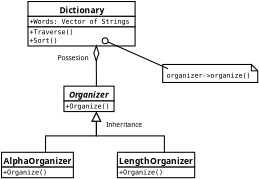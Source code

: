 <?xml version="1.0"?>
<diagram xmlns:dia="http://www.lysator.liu.se/~alla/dia/">
  <diagramdata>
    <attribute name="background">
      <color val="#ffffff"/>
    </attribute>
    <attribute name="paper">
      <composite type="paper">
        <attribute name="name">
          <string>#A4#</string>
        </attribute>
        <attribute name="tmargin">
          <real val="2.82"/>
        </attribute>
        <attribute name="bmargin">
          <real val="2.82"/>
        </attribute>
        <attribute name="lmargin">
          <real val="2.82"/>
        </attribute>
        <attribute name="rmargin">
          <real val="2.82"/>
        </attribute>
        <attribute name="is_portrait">
          <boolean val="true"/>
        </attribute>
        <attribute name="scaling">
          <real val="0.529"/>
        </attribute>
        <attribute name="fitto">
          <boolean val="false"/>
        </attribute>
      </composite>
    </attribute>
    <attribute name="grid">
      <composite type="grid">
        <attribute name="width_x">
          <real val="1"/>
        </attribute>
        <attribute name="width_y">
          <real val="1"/>
        </attribute>
        <attribute name="visible_x">
          <int val="1"/>
        </attribute>
        <attribute name="visible_y">
          <int val="1"/>
        </attribute>
      </composite>
    </attribute>
    <attribute name="guides">
      <composite type="guides">
        <attribute name="hguides"/>
        <attribute name="vguides"/>
      </composite>
    </attribute>
  </diagramdata>
  <layer name="Fundo" visible="true">
    <object type="UML - Class" version="0" id="O0">
      <attribute name="obj_pos">
        <point val="-1.1,0.85"/>
      </attribute>
      <attribute name="obj_bb">
        <rectangle val="-1.15,0.8;11.87,5.1"/>
      </attribute>
      <attribute name="elem_corner">
        <point val="-1.1,0.85"/>
      </attribute>
      <attribute name="elem_width">
        <real val="12.92"/>
      </attribute>
      <attribute name="elem_height">
        <real val="4.2"/>
      </attribute>
      <attribute name="name">
        <string>#Dictionary#</string>
      </attribute>
      <attribute name="stereotype">
        <string/>
      </attribute>
      <attribute name="abstract">
        <boolean val="false"/>
      </attribute>
      <attribute name="suppress_attributes">
        <boolean val="false"/>
      </attribute>
      <attribute name="suppress_operations">
        <boolean val="false"/>
      </attribute>
      <attribute name="visible_attributes">
        <boolean val="true"/>
      </attribute>
      <attribute name="visible_operations">
        <boolean val="true"/>
      </attribute>
      <attribute name="attributes">
        <composite type="umlattribute">
          <attribute name="name">
            <string>#Words#</string>
          </attribute>
          <attribute name="type">
            <string>#Vector of Strings#</string>
          </attribute>
          <attribute name="value">
            <string/>
          </attribute>
          <attribute name="visibility">
            <enum val="0"/>
          </attribute>
          <attribute name="abstract">
            <boolean val="false"/>
          </attribute>
          <attribute name="class_scope">
            <boolean val="false"/>
          </attribute>
        </composite>
      </attribute>
      <attribute name="operations">
        <composite type="umloperation">
          <attribute name="name">
            <string>#Traverse#</string>
          </attribute>
          <attribute name="type">
            <string/>
          </attribute>
          <attribute name="visibility">
            <enum val="0"/>
          </attribute>
          <attribute name="abstract">
            <boolean val="false"/>
          </attribute>
          <attribute name="class_scope">
            <boolean val="false"/>
          </attribute>
          <attribute name="parameters"/>
        </composite>
        <composite type="umloperation">
          <attribute name="name">
            <string>#Sort#</string>
          </attribute>
          <attribute name="type">
            <string/>
          </attribute>
          <attribute name="visibility">
            <enum val="0"/>
          </attribute>
          <attribute name="abstract">
            <boolean val="false"/>
          </attribute>
          <attribute name="class_scope">
            <boolean val="false"/>
          </attribute>
          <attribute name="parameters"/>
        </composite>
      </attribute>
      <attribute name="template">
        <boolean val="false"/>
      </attribute>
      <attribute name="templates"/>
    </object>
    <object type="UML - Note" version="0" id="O1">
      <attribute name="obj_pos">
        <point val="11.632,6.8"/>
      </attribute>
      <attribute name="obj_bb">
        <rectangle val="11.582,6.75;22.963,8.55"/>
      </attribute>
      <attribute name="elem_corner">
        <point val="11.632,6.8"/>
      </attribute>
      <attribute name="elem_width">
        <real val="11.281"/>
      </attribute>
      <attribute name="elem_height">
        <real val="1.7"/>
      </attribute>
      <attribute name="text">
        <composite type="text">
          <attribute name="string">
            <string>#organizer-&gt;organize()#</string>
          </attribute>
          <attribute name="font">
            <font name="Courier"/>
          </attribute>
          <attribute name="height">
            <real val="0.8"/>
          </attribute>
          <attribute name="pos">
            <point val="11.982,8.083"/>
          </attribute>
          <attribute name="color">
            <color val="#000000"/>
          </attribute>
          <attribute name="alignment">
            <enum val="0"/>
          </attribute>
        </composite>
      </attribute>
    </object>
    <object type="UML - Implements" version="0" id="O2">
      <attribute name="obj_pos">
        <point val="12.139,7.2"/>
      </attribute>
      <attribute name="obj_bb">
        <rectangle val="5.865,4.234;12.189,7.25"/>
      </attribute>
      <attribute name="conn_endpoints">
        <point val="12.139,7.2"/>
        <point val="5.939,4.45"/>
      </attribute>
      <attribute name="diameter">
        <real val="0.558"/>
      </attribute>
      <attribute name="text">
        <string>##</string>
      </attribute>
      <attribute name="text_pos">
        <point val="9.677,6.2"/>
      </attribute>
    </object>
    <object type="UML - Class" version="0" id="O3">
      <attribute name="obj_pos">
        <point val="2.3,8.85"/>
      </attribute>
      <attribute name="obj_bb">
        <rectangle val="2.25,8.8;8.483,11.3"/>
      </attribute>
      <attribute name="elem_corner">
        <point val="2.3,8.85"/>
      </attribute>
      <attribute name="elem_width">
        <real val="6.133"/>
      </attribute>
      <attribute name="elem_height">
        <real val="2.4"/>
      </attribute>
      <attribute name="name">
        <string>#Organizer#</string>
      </attribute>
      <attribute name="stereotype">
        <string/>
      </attribute>
      <attribute name="abstract">
        <boolean val="true"/>
      </attribute>
      <attribute name="suppress_attributes">
        <boolean val="true"/>
      </attribute>
      <attribute name="suppress_operations">
        <boolean val="false"/>
      </attribute>
      <attribute name="visible_attributes">
        <boolean val="false"/>
      </attribute>
      <attribute name="visible_operations">
        <boolean val="true"/>
      </attribute>
      <attribute name="attributes"/>
      <attribute name="operations">
        <composite type="umloperation">
          <attribute name="name">
            <string>#Organize#</string>
          </attribute>
          <attribute name="type">
            <string/>
          </attribute>
          <attribute name="visibility">
            <enum val="0"/>
          </attribute>
          <attribute name="abstract">
            <boolean val="false"/>
          </attribute>
          <attribute name="class_scope">
            <boolean val="false"/>
          </attribute>
          <attribute name="parameters"/>
        </composite>
      </attribute>
      <attribute name="template">
        <boolean val="false"/>
      </attribute>
      <attribute name="templates"/>
    </object>
    <object type="UML - Association" version="0" id="O4">
      <attribute name="obj_pos">
        <point val="5.366,8.85"/>
      </attribute>
      <attribute name="obj_bb">
        <rectangle val="3.91,3.6;6.816,10.45"/>
      </attribute>
      <attribute name="orth_points">
        <point val="5.366,8.85"/>
        <point val="5.366,7.5"/>
        <point val="5.36,7.5"/>
        <point val="5.36,5.05"/>
      </attribute>
      <attribute name="orth_orient">
        <enum val="1"/>
        <enum val="0"/>
        <enum val="1"/>
      </attribute>
      <attribute name="name">
        <string/>
      </attribute>
      <attribute name="direction">
        <enum val="0"/>
      </attribute>
      <attribute name="ends">
        <composite>
          <attribute name="role">
            <string/>
          </attribute>
          <attribute name="multiplicity">
            <string/>
          </attribute>
          <attribute name="arrow">
            <boolean val="false"/>
          </attribute>
          <attribute name="aggregate">
            <enum val="0"/>
          </attribute>
        </composite>
        <composite>
          <attribute name="role">
            <string/>
          </attribute>
          <attribute name="multiplicity">
            <string/>
          </attribute>
          <attribute name="arrow">
            <boolean val="false"/>
          </attribute>
          <attribute name="aggregate">
            <enum val="1"/>
          </attribute>
        </composite>
      </attribute>
      <connections>
        <connection handle="0" to="O3" connection="1"/>
        <connection handle="1" to="O0" connection="6"/>
      </connections>
    </object>
    <object type="UML - Class" version="0" id="O5">
      <attribute name="obj_pos">
        <point val="-3.6,15.1"/>
      </attribute>
      <attribute name="obj_bb">
        <rectangle val="-3.65,15.05;4.764,17.55"/>
      </attribute>
      <attribute name="elem_corner">
        <point val="-3.6,15.1"/>
      </attribute>
      <attribute name="elem_width">
        <real val="8.314"/>
      </attribute>
      <attribute name="elem_height">
        <real val="2.4"/>
      </attribute>
      <attribute name="name">
        <string>#AlphaOrganizer#</string>
      </attribute>
      <attribute name="stereotype">
        <string/>
      </attribute>
      <attribute name="abstract">
        <boolean val="false"/>
      </attribute>
      <attribute name="suppress_attributes">
        <boolean val="true"/>
      </attribute>
      <attribute name="suppress_operations">
        <boolean val="false"/>
      </attribute>
      <attribute name="visible_attributes">
        <boolean val="false"/>
      </attribute>
      <attribute name="visible_operations">
        <boolean val="true"/>
      </attribute>
      <attribute name="attributes"/>
      <attribute name="operations">
        <composite type="umloperation">
          <attribute name="name">
            <string>#Organize#</string>
          </attribute>
          <attribute name="type">
            <string/>
          </attribute>
          <attribute name="visibility">
            <enum val="0"/>
          </attribute>
          <attribute name="abstract">
            <boolean val="false"/>
          </attribute>
          <attribute name="class_scope">
            <boolean val="false"/>
          </attribute>
          <attribute name="parameters"/>
        </composite>
      </attribute>
      <attribute name="template">
        <boolean val="false"/>
      </attribute>
      <attribute name="templates"/>
    </object>
    <object type="UML - Class" version="0" id="O6">
      <attribute name="obj_pos">
        <point val="7.35,15.1"/>
      </attribute>
      <attribute name="obj_bb">
        <rectangle val="7.3,15.05;16.28,17.55"/>
      </attribute>
      <attribute name="elem_corner">
        <point val="7.35,15.1"/>
      </attribute>
      <attribute name="elem_width">
        <real val="8.88"/>
      </attribute>
      <attribute name="elem_height">
        <real val="2.4"/>
      </attribute>
      <attribute name="name">
        <string>#LengthOrganizer#</string>
      </attribute>
      <attribute name="stereotype">
        <string/>
      </attribute>
      <attribute name="abstract">
        <boolean val="false"/>
      </attribute>
      <attribute name="suppress_attributes">
        <boolean val="true"/>
      </attribute>
      <attribute name="suppress_operations">
        <boolean val="false"/>
      </attribute>
      <attribute name="visible_attributes">
        <boolean val="false"/>
      </attribute>
      <attribute name="visible_operations">
        <boolean val="true"/>
      </attribute>
      <attribute name="attributes"/>
      <attribute name="operations">
        <composite type="umloperation">
          <attribute name="name">
            <string>#Organize#</string>
          </attribute>
          <attribute name="type">
            <string/>
          </attribute>
          <attribute name="visibility">
            <enum val="0"/>
          </attribute>
          <attribute name="abstract">
            <boolean val="false"/>
          </attribute>
          <attribute name="class_scope">
            <boolean val="false"/>
          </attribute>
          <attribute name="parameters"/>
        </composite>
      </attribute>
      <attribute name="template">
        <boolean val="false"/>
      </attribute>
      <attribute name="templates"/>
    </object>
    <object type="UML - Generalization" version="0" id="O7">
      <attribute name="obj_pos">
        <point val="5.366,11.25"/>
      </attribute>
      <attribute name="obj_bb">
        <rectangle val="-0.293,10.4;6.216,15.95"/>
      </attribute>
      <attribute name="orth_points">
        <point val="5.366,11.25"/>
        <point val="5.366,13.55"/>
        <point val="0.557,13.55"/>
        <point val="0.557,15.1"/>
      </attribute>
      <attribute name="orth_orient">
        <enum val="1"/>
        <enum val="0"/>
        <enum val="1"/>
      </attribute>
      <attribute name="name">
        <string/>
      </attribute>
      <attribute name="stereotype">
        <string/>
      </attribute>
      <connections>
        <connection handle="0" to="O3" connection="6"/>
        <connection handle="1" to="O5" connection="1"/>
      </connections>
    </object>
    <object type="UML - Generalization" version="0" id="O8">
      <attribute name="obj_pos">
        <point val="5.366,11.25"/>
      </attribute>
      <attribute name="obj_bb">
        <rectangle val="4.516,10.4;12.64,15.95"/>
      </attribute>
      <attribute name="orth_points">
        <point val="5.366,11.25"/>
        <point val="5.366,13.55"/>
        <point val="11.79,13.55"/>
        <point val="11.79,15.1"/>
      </attribute>
      <attribute name="orth_orient">
        <enum val="1"/>
        <enum val="0"/>
        <enum val="1"/>
      </attribute>
      <attribute name="name">
        <string/>
      </attribute>
      <attribute name="stereotype">
        <string/>
      </attribute>
      <connections>
        <connection handle="0" to="O3" connection="6"/>
        <connection handle="1" to="O6" connection="1"/>
      </connections>
    </object>
    <object type="Standard - Text" version="0" id="O9">
      <attribute name="obj_pos">
        <point val="7.989,12.7"/>
      </attribute>
      <attribute name="obj_bb">
        <rectangle val="5.901,12.048;10.077,12.848"/>
      </attribute>
      <attribute name="text">
        <composite type="text">
          <attribute name="string">
            <string>#Inheritance#</string>
          </attribute>
          <attribute name="font">
            <font name="Helvetica"/>
          </attribute>
          <attribute name="height">
            <real val="0.8"/>
          </attribute>
          <attribute name="pos">
            <point val="7.989,12.7"/>
          </attribute>
          <attribute name="color">
            <color val="#000000"/>
          </attribute>
          <attribute name="alignment">
            <enum val="1"/>
          </attribute>
        </composite>
      </attribute>
    </object>
    <object type="Standard - Text" version="0" id="O10">
      <attribute name="obj_pos">
        <point val="3.151,6.4"/>
      </attribute>
      <attribute name="obj_bb">
        <rectangle val="1.258,5.748;5.045,6.548"/>
      </attribute>
      <attribute name="text">
        <composite type="text">
          <attribute name="string">
            <string>#Possesion#</string>
          </attribute>
          <attribute name="font">
            <font name="Helvetica"/>
          </attribute>
          <attribute name="height">
            <real val="0.8"/>
          </attribute>
          <attribute name="pos">
            <point val="3.151,6.4"/>
          </attribute>
          <attribute name="color">
            <color val="#000000"/>
          </attribute>
          <attribute name="alignment">
            <enum val="1"/>
          </attribute>
        </composite>
      </attribute>
    </object>
  </layer>
</diagram>
